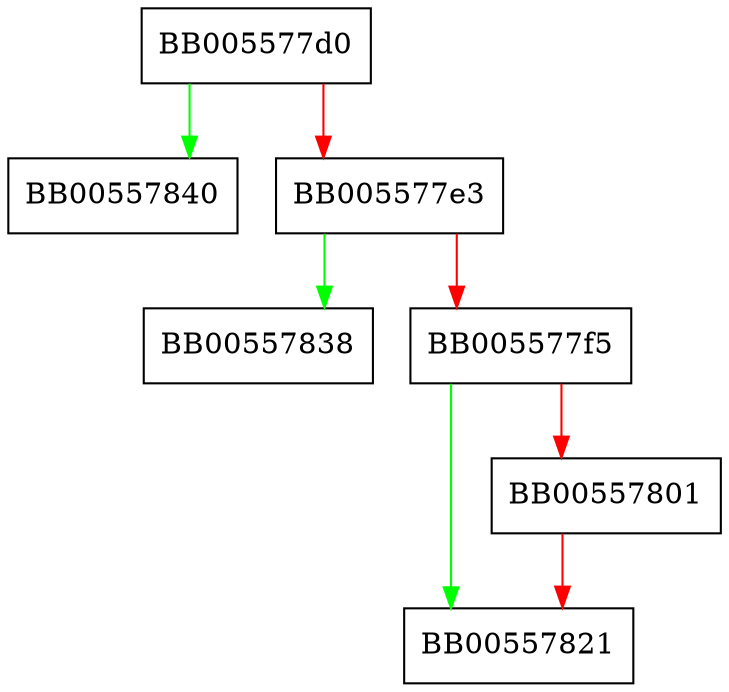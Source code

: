 digraph OSSL_CMP_CTX_set1_secretValue {
  node [shape="box"];
  graph [splines=ortho];
  BB005577d0 -> BB00557840 [color="green"];
  BB005577d0 -> BB005577e3 [color="red"];
  BB005577e3 -> BB00557838 [color="green"];
  BB005577e3 -> BB005577f5 [color="red"];
  BB005577f5 -> BB00557821 [color="green"];
  BB005577f5 -> BB00557801 [color="red"];
  BB00557801 -> BB00557821 [color="red"];
}